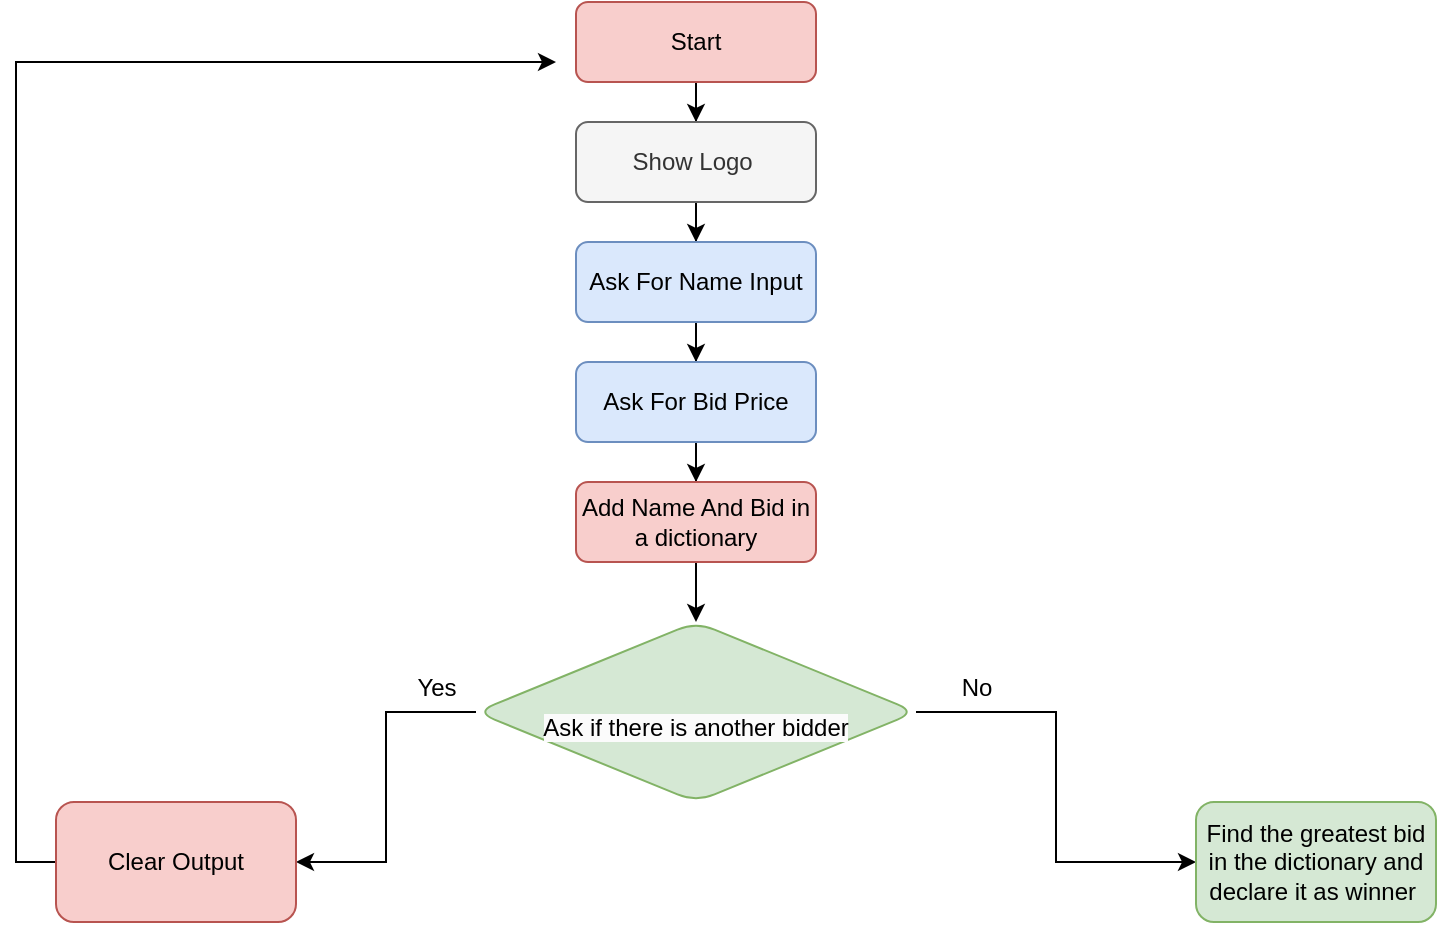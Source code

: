 <mxfile version="22.1.11" type="github">
  <diagram id="C5RBs43oDa-KdzZeNtuy" name="Page-1">
    <mxGraphModel dx="1114" dy="616" grid="1" gridSize="10" guides="1" tooltips="1" connect="1" arrows="1" fold="1" page="1" pageScale="1" pageWidth="827" pageHeight="1169" math="0" shadow="0">
      <root>
        <mxCell id="WIyWlLk6GJQsqaUBKTNV-0" />
        <mxCell id="WIyWlLk6GJQsqaUBKTNV-1" parent="WIyWlLk6GJQsqaUBKTNV-0" />
        <mxCell id="u1ojLPWr58GX2bcUT-7Z-7" value="" style="edgeStyle=orthogonalEdgeStyle;rounded=0;orthogonalLoop=1;jettySize=auto;html=1;" edge="1" parent="WIyWlLk6GJQsqaUBKTNV-1" source="u1ojLPWr58GX2bcUT-7Z-3" target="u1ojLPWr58GX2bcUT-7Z-6">
          <mxGeometry relative="1" as="geometry" />
        </mxCell>
        <mxCell id="u1ojLPWr58GX2bcUT-7Z-3" value="Start" style="rounded=1;whiteSpace=wrap;html=1;fontSize=12;glass=0;strokeWidth=1;shadow=0;fillColor=#f8cecc;strokeColor=#b85450;" vertex="1" parent="WIyWlLk6GJQsqaUBKTNV-1">
          <mxGeometry x="320" y="10" width="120" height="40" as="geometry" />
        </mxCell>
        <mxCell id="u1ojLPWr58GX2bcUT-7Z-9" value="" style="edgeStyle=orthogonalEdgeStyle;rounded=0;orthogonalLoop=1;jettySize=auto;html=1;" edge="1" parent="WIyWlLk6GJQsqaUBKTNV-1" source="u1ojLPWr58GX2bcUT-7Z-6" target="u1ojLPWr58GX2bcUT-7Z-8">
          <mxGeometry relative="1" as="geometry" />
        </mxCell>
        <mxCell id="u1ojLPWr58GX2bcUT-7Z-6" value="Show Logo&amp;nbsp;" style="rounded=1;whiteSpace=wrap;html=1;fontSize=12;glass=0;strokeWidth=1;shadow=0;fillColor=#f5f5f5;fontColor=#333333;strokeColor=#666666;" vertex="1" parent="WIyWlLk6GJQsqaUBKTNV-1">
          <mxGeometry x="320" y="70" width="120" height="40" as="geometry" />
        </mxCell>
        <mxCell id="u1ojLPWr58GX2bcUT-7Z-13" value="" style="edgeStyle=orthogonalEdgeStyle;rounded=0;orthogonalLoop=1;jettySize=auto;html=1;" edge="1" parent="WIyWlLk6GJQsqaUBKTNV-1" source="u1ojLPWr58GX2bcUT-7Z-8" target="u1ojLPWr58GX2bcUT-7Z-12">
          <mxGeometry relative="1" as="geometry" />
        </mxCell>
        <mxCell id="u1ojLPWr58GX2bcUT-7Z-8" value="Ask For Name Input" style="rounded=1;whiteSpace=wrap;html=1;fontSize=12;glass=0;strokeWidth=1;shadow=0;fillColor=#dae8fc;strokeColor=#6c8ebf;" vertex="1" parent="WIyWlLk6GJQsqaUBKTNV-1">
          <mxGeometry x="320" y="130" width="120" height="40" as="geometry" />
        </mxCell>
        <mxCell id="u1ojLPWr58GX2bcUT-7Z-15" value="" style="edgeStyle=orthogonalEdgeStyle;rounded=0;orthogonalLoop=1;jettySize=auto;html=1;" edge="1" parent="WIyWlLk6GJQsqaUBKTNV-1" source="u1ojLPWr58GX2bcUT-7Z-12" target="u1ojLPWr58GX2bcUT-7Z-14">
          <mxGeometry relative="1" as="geometry" />
        </mxCell>
        <mxCell id="u1ojLPWr58GX2bcUT-7Z-12" value="Ask For Bid Price" style="rounded=1;whiteSpace=wrap;html=1;fontSize=12;glass=0;strokeWidth=1;shadow=0;fillColor=#dae8fc;strokeColor=#6c8ebf;" vertex="1" parent="WIyWlLk6GJQsqaUBKTNV-1">
          <mxGeometry x="320" y="190" width="120" height="40" as="geometry" />
        </mxCell>
        <mxCell id="u1ojLPWr58GX2bcUT-7Z-21" value="" style="edgeStyle=orthogonalEdgeStyle;rounded=0;orthogonalLoop=1;jettySize=auto;html=1;" edge="1" parent="WIyWlLk6GJQsqaUBKTNV-1" source="u1ojLPWr58GX2bcUT-7Z-14" target="u1ojLPWr58GX2bcUT-7Z-20">
          <mxGeometry relative="1" as="geometry" />
        </mxCell>
        <mxCell id="u1ojLPWr58GX2bcUT-7Z-14" value="Add Name And Bid in a dictionary" style="rounded=1;whiteSpace=wrap;html=1;fontSize=12;glass=0;strokeWidth=1;shadow=0;fillColor=#f8cecc;strokeColor=#b85450;" vertex="1" parent="WIyWlLk6GJQsqaUBKTNV-1">
          <mxGeometry x="320" y="250" width="120" height="40" as="geometry" />
        </mxCell>
        <mxCell id="u1ojLPWr58GX2bcUT-7Z-23" value="" style="edgeStyle=orthogonalEdgeStyle;rounded=0;orthogonalLoop=1;jettySize=auto;html=1;" edge="1" parent="WIyWlLk6GJQsqaUBKTNV-1" source="u1ojLPWr58GX2bcUT-7Z-20" target="u1ojLPWr58GX2bcUT-7Z-22">
          <mxGeometry relative="1" as="geometry" />
        </mxCell>
        <mxCell id="u1ojLPWr58GX2bcUT-7Z-25" value="" style="edgeStyle=orthogonalEdgeStyle;rounded=0;orthogonalLoop=1;jettySize=auto;html=1;" edge="1" parent="WIyWlLk6GJQsqaUBKTNV-1" source="u1ojLPWr58GX2bcUT-7Z-20" target="u1ojLPWr58GX2bcUT-7Z-24">
          <mxGeometry relative="1" as="geometry" />
        </mxCell>
        <mxCell id="u1ojLPWr58GX2bcUT-7Z-20" value="&lt;br&gt;&lt;font style=&quot;&quot;&gt;&lt;span style=&quot;color: rgb(0, 0, 0); font-family: Helvetica; font-style: normal; font-variant-ligatures: normal; font-variant-caps: normal; font-weight: 400; letter-spacing: normal; orphans: 2; text-align: center; text-indent: 0px; text-transform: none; widows: 2; word-spacing: 0px; -webkit-text-stroke-width: 0px; background-color: rgb(251, 251, 251); text-decoration-thickness: initial; text-decoration-style: initial; text-decoration-color: initial; float: none; display: inline !important;&quot;&gt;&lt;font style=&quot;font-size: 12px;&quot;&gt;Ask if there is another bidder&lt;/font&gt;&lt;/span&gt;&lt;br&gt;&lt;/font&gt;" style="rhombus;whiteSpace=wrap;html=1;rounded=1;glass=0;strokeWidth=1;shadow=0;fillColor=#d5e8d4;strokeColor=#82b366;" vertex="1" parent="WIyWlLk6GJQsqaUBKTNV-1">
          <mxGeometry x="270" y="320" width="220" height="90" as="geometry" />
        </mxCell>
        <mxCell id="u1ojLPWr58GX2bcUT-7Z-28" style="edgeStyle=orthogonalEdgeStyle;rounded=0;orthogonalLoop=1;jettySize=auto;html=1;" edge="1" parent="WIyWlLk6GJQsqaUBKTNV-1" source="u1ojLPWr58GX2bcUT-7Z-22">
          <mxGeometry relative="1" as="geometry">
            <mxPoint x="310" y="40" as="targetPoint" />
            <Array as="points">
              <mxPoint x="40" y="440" />
              <mxPoint x="40" y="40" />
            </Array>
          </mxGeometry>
        </mxCell>
        <mxCell id="u1ojLPWr58GX2bcUT-7Z-22" value="Clear Output" style="whiteSpace=wrap;html=1;fillColor=#f8cecc;strokeColor=#b85450;rounded=1;glass=0;strokeWidth=1;shadow=0;" vertex="1" parent="WIyWlLk6GJQsqaUBKTNV-1">
          <mxGeometry x="60" y="410" width="120" height="60" as="geometry" />
        </mxCell>
        <mxCell id="u1ojLPWr58GX2bcUT-7Z-24" value="Find the greatest bid in the dictionary and declare it as winner&amp;nbsp;" style="whiteSpace=wrap;html=1;fillColor=#d5e8d4;strokeColor=#82b366;rounded=1;glass=0;strokeWidth=1;shadow=0;" vertex="1" parent="WIyWlLk6GJQsqaUBKTNV-1">
          <mxGeometry x="630" y="410" width="120" height="60" as="geometry" />
        </mxCell>
        <mxCell id="u1ojLPWr58GX2bcUT-7Z-26" value="Yes" style="text;html=1;align=center;verticalAlign=middle;resizable=0;points=[];autosize=1;strokeColor=none;fillColor=none;" vertex="1" parent="WIyWlLk6GJQsqaUBKTNV-1">
          <mxGeometry x="230" y="338" width="40" height="30" as="geometry" />
        </mxCell>
        <mxCell id="u1ojLPWr58GX2bcUT-7Z-27" value="No" style="text;html=1;align=center;verticalAlign=middle;resizable=0;points=[];autosize=1;strokeColor=none;fillColor=none;" vertex="1" parent="WIyWlLk6GJQsqaUBKTNV-1">
          <mxGeometry x="500" y="338" width="40" height="30" as="geometry" />
        </mxCell>
      </root>
    </mxGraphModel>
  </diagram>
</mxfile>
